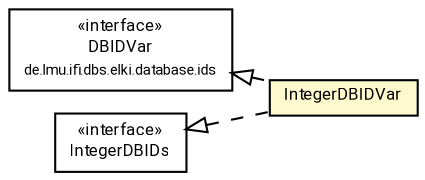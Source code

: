 #!/usr/local/bin/dot
#
# Class diagram 
# Generated by UMLGraph version R5_7_2-60-g0e99a6 (http://www.spinellis.gr/umlgraph/)
#

digraph G {
	graph [fontnames="svg"]
	edge [fontname="Roboto",fontsize=7,labelfontname="Roboto",labelfontsize=7,color="black"];
	node [fontname="Roboto",fontcolor="black",fontsize=8,shape=plaintext,margin=0,width=0,height=0];
	nodesep=0.15;
	ranksep=0.25;
	rankdir=LR;
	// de.lmu.ifi.dbs.elki.database.ids.DBIDVar
	c5391232 [label=<<table title="de.lmu.ifi.dbs.elki.database.ids.DBIDVar" border="0" cellborder="1" cellspacing="0" cellpadding="2" href="../DBIDVar.html" target="_parent">
		<tr><td><table border="0" cellspacing="0" cellpadding="1">
		<tr><td align="center" balign="center"> &#171;interface&#187; </td></tr>
		<tr><td align="center" balign="center"> <font face="Roboto">DBIDVar</font> </td></tr>
		<tr><td align="center" balign="center"> <font face="Roboto" point-size="7.0">de.lmu.ifi.dbs.elki.database.ids</font> </td></tr>
		</table></td></tr>
		</table>>, URL="../DBIDVar.html"];
	// de.lmu.ifi.dbs.elki.database.ids.integer.IntegerDBIDVar
	c5391308 [label=<<table title="de.lmu.ifi.dbs.elki.database.ids.integer.IntegerDBIDVar" border="0" cellborder="1" cellspacing="0" cellpadding="2" bgcolor="lemonChiffon" href="IntegerDBIDVar.html" target="_parent">
		<tr><td><table border="0" cellspacing="0" cellpadding="1">
		<tr><td align="center" balign="center"> <font face="Roboto">IntegerDBIDVar</font> </td></tr>
		</table></td></tr>
		</table>>, URL="IntegerDBIDVar.html"];
	// de.lmu.ifi.dbs.elki.database.ids.integer.IntegerDBIDs
	c5391334 [label=<<table title="de.lmu.ifi.dbs.elki.database.ids.integer.IntegerDBIDs" border="0" cellborder="1" cellspacing="0" cellpadding="2" href="IntegerDBIDs.html" target="_parent">
		<tr><td><table border="0" cellspacing="0" cellpadding="1">
		<tr><td align="center" balign="center"> &#171;interface&#187; </td></tr>
		<tr><td align="center" balign="center"> <font face="Roboto">IntegerDBIDs</font> </td></tr>
		</table></td></tr>
		</table>>, URL="IntegerDBIDs.html"];
	// de.lmu.ifi.dbs.elki.database.ids.integer.IntegerDBIDVar implements de.lmu.ifi.dbs.elki.database.ids.DBIDVar
	c5391232 -> c5391308 [arrowtail=empty,style=dashed,dir=back,weight=9];
	// de.lmu.ifi.dbs.elki.database.ids.integer.IntegerDBIDVar implements de.lmu.ifi.dbs.elki.database.ids.integer.IntegerDBIDs
	c5391334 -> c5391308 [arrowtail=empty,style=dashed,dir=back,weight=9];
}

